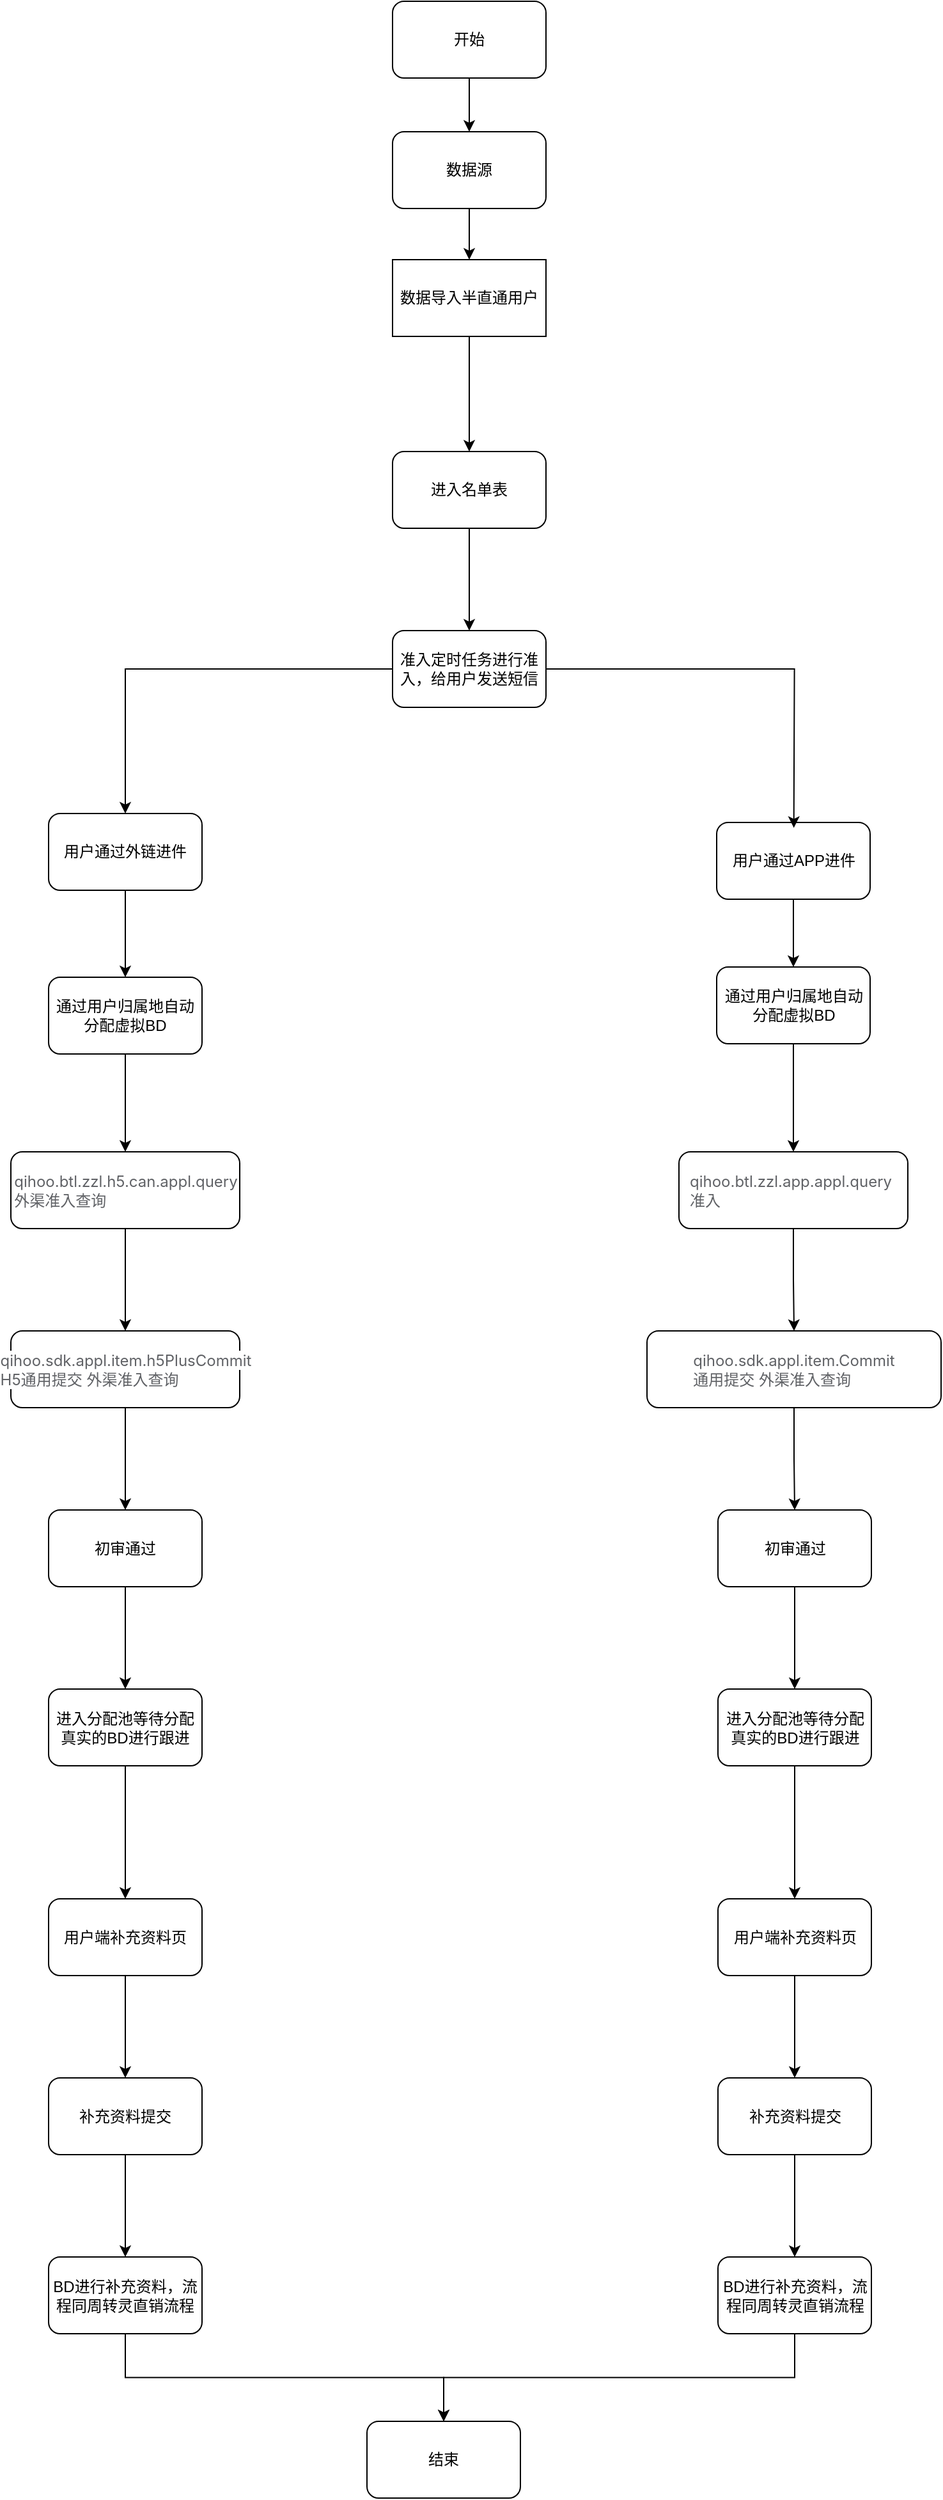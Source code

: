 <mxfile version="24.8.4">
  <diagram name="第 1 页" id="A0777vek0j0JSKXQK9_4">
    <mxGraphModel dx="1318" dy="2015" grid="1" gridSize="10" guides="1" tooltips="1" connect="1" arrows="1" fold="1" page="1" pageScale="1" pageWidth="827" pageHeight="1169" math="0" shadow="0">
      <root>
        <mxCell id="0" />
        <mxCell id="1" parent="0" />
        <mxCell id="Cu_a6kPjpPEJnt5boz2_-13" value="" style="edgeStyle=orthogonalEdgeStyle;rounded=0;orthogonalLoop=1;jettySize=auto;html=1;" parent="1" source="5QuEPFjCGACMdQFPJvil-15" target="Cu_a6kPjpPEJnt5boz2_-12" edge="1">
          <mxGeometry relative="1" as="geometry" />
        </mxCell>
        <mxCell id="5QuEPFjCGACMdQFPJvil-15" value="进入名单表" style="rounded=1;whiteSpace=wrap;html=1;" parent="1" vertex="1">
          <mxGeometry x="391" y="280" width="120" height="60" as="geometry" />
        </mxCell>
        <mxCell id="5QuEPFjCGACMdQFPJvil-21" value="" style="edgeStyle=orthogonalEdgeStyle;rounded=0;orthogonalLoop=1;jettySize=auto;html=1;" parent="1" source="5QuEPFjCGACMdQFPJvil-19" target="5QuEPFjCGACMdQFPJvil-20" edge="1">
          <mxGeometry relative="1" as="geometry" />
        </mxCell>
        <mxCell id="5QuEPFjCGACMdQFPJvil-19" value="通过用户归属地自动分配虚拟BD" style="rounded=1;whiteSpace=wrap;html=1;" parent="1" vertex="1">
          <mxGeometry x="122" y="691" width="120" height="60" as="geometry" />
        </mxCell>
        <mxCell id="Cu_a6kPjpPEJnt5boz2_-2" value="" style="edgeStyle=orthogonalEdgeStyle;rounded=0;orthogonalLoop=1;jettySize=auto;html=1;" parent="1" source="5QuEPFjCGACMdQFPJvil-20" target="Cu_a6kPjpPEJnt5boz2_-1" edge="1">
          <mxGeometry relative="1" as="geometry" />
        </mxCell>
        <mxCell id="5QuEPFjCGACMdQFPJvil-20" value="&lt;span style=&quot;color: rgb(96, 98, 102); font-family: -apple-system, BlinkMacSystemFont, &amp;quot;Segoe UI&amp;quot;, &amp;quot;PingFang SC&amp;quot;, &amp;quot;Hiragino Sans GB&amp;quot;, &amp;quot;Microsoft YaHei&amp;quot;, &amp;quot;Helvetica Neue&amp;quot;, Helvetica, Arial, sans-serif, &amp;quot;Apple Color Emoji&amp;quot;, &amp;quot;Segoe UI Emoji&amp;quot;, &amp;quot;Segoe UI Symbol&amp;quot;; text-align: left; white-space-collapse: preserve; background-color: rgb(255, 255, 255);&quot;&gt;qihoo.btl.zzl.h5.can.appl.query&lt;/span&gt;&lt;div style=&quot;text-align: left;&quot;&gt;&lt;font face=&quot;-apple-system, BlinkMacSystemFont, Segoe UI, PingFang SC, Hiragino Sans GB, Microsoft YaHei, Helvetica Neue, Helvetica, Arial, sans-serif, Apple Color Emoji, Segoe UI Emoji, Segoe UI Symbol&quot; color=&quot;#606266&quot;&gt;&lt;span style=&quot;white-space-collapse: preserve; background-color: rgb(255, 255, 255);&quot;&gt;外渠准入查询&lt;/span&gt;&lt;/font&gt;&lt;/div&gt;" style="whiteSpace=wrap;html=1;rounded=1;" parent="1" vertex="1">
          <mxGeometry x="92.5" y="827.5" width="179" height="60" as="geometry" />
        </mxCell>
        <mxCell id="Cu_a6kPjpPEJnt5boz2_-4" value="" style="edgeStyle=orthogonalEdgeStyle;rounded=0;orthogonalLoop=1;jettySize=auto;html=1;" parent="1" source="Cu_a6kPjpPEJnt5boz2_-1" target="Cu_a6kPjpPEJnt5boz2_-3" edge="1">
          <mxGeometry relative="1" as="geometry" />
        </mxCell>
        <mxCell id="Cu_a6kPjpPEJnt5boz2_-1" value="&lt;div style=&quot;text-align: left;&quot;&gt;&lt;span style=&quot;color: rgb(96, 98, 102); font-family: -apple-system, BlinkMacSystemFont, &amp;quot;Segoe UI&amp;quot;, &amp;quot;PingFang SC&amp;quot;, &amp;quot;Hiragino Sans GB&amp;quot;, &amp;quot;Microsoft YaHei&amp;quot;, &amp;quot;Helvetica Neue&amp;quot;, Helvetica, Arial, sans-serif, &amp;quot;Apple Color Emoji&amp;quot;, &amp;quot;Segoe UI Emoji&amp;quot;, &amp;quot;Segoe UI Symbol&amp;quot;; white-space-collapse: preserve; background-color: rgb(255, 255, 255);&quot;&gt;qihoo.sdk.appl.item.h5PlusCommit&lt;/span&gt;&lt;/div&gt;&lt;div style=&quot;text-align: left;&quot;&gt;&lt;font face=&quot;-apple-system, BlinkMacSystemFont, Segoe UI, PingFang SC, Hiragino Sans GB, Microsoft YaHei, Helvetica Neue, Helvetica, Arial, sans-serif, Apple Color Emoji, Segoe UI Emoji, Segoe UI Symbol&quot; color=&quot;#606266&quot;&gt;&lt;span style=&quot;white-space-collapse: preserve; background-color: rgb(255, 255, 255);&quot;&gt;&lt;font class=&quot;__Cici__translate__ __Cici_translate_similar_text_content__&quot;&gt;H5通用提交 &lt;font style=&quot;display: inline-block;&quot; class=&quot;__Cici_translate_translated_inject_node__&quot;&gt;&lt;span&gt;外渠准入查询&lt;/span&gt;&lt;/font&gt;&lt;/font&gt;&lt;/span&gt;&lt;/font&gt;&lt;/div&gt;" style="whiteSpace=wrap;html=1;rounded=1;" parent="1" vertex="1">
          <mxGeometry x="92.5" y="967.5" width="179" height="60" as="geometry" />
        </mxCell>
        <mxCell id="_-oeb8FpZkZA4vL1cEHh-2" value="" style="edgeStyle=orthogonalEdgeStyle;rounded=0;orthogonalLoop=1;jettySize=auto;html=1;" edge="1" parent="1" source="Cu_a6kPjpPEJnt5boz2_-3" target="_-oeb8FpZkZA4vL1cEHh-1">
          <mxGeometry relative="1" as="geometry" />
        </mxCell>
        <mxCell id="Cu_a6kPjpPEJnt5boz2_-3" value="初审通过" style="whiteSpace=wrap;html=1;rounded=1;" parent="1" vertex="1">
          <mxGeometry x="122" y="1107.5" width="120" height="60" as="geometry" />
        </mxCell>
        <mxCell id="Cu_a6kPjpPEJnt5boz2_-8" value="" style="edgeStyle=orthogonalEdgeStyle;rounded=0;orthogonalLoop=1;jettySize=auto;html=1;" parent="1" source="Cu_a6kPjpPEJnt5boz2_-5" target="Cu_a6kPjpPEJnt5boz2_-7" edge="1">
          <mxGeometry relative="1" as="geometry" />
        </mxCell>
        <mxCell id="Cu_a6kPjpPEJnt5boz2_-5" value="用户端补充资料页" style="whiteSpace=wrap;html=1;rounded=1;" parent="1" vertex="1">
          <mxGeometry x="122" y="1411.5" width="120" height="60" as="geometry" />
        </mxCell>
        <mxCell id="_-oeb8FpZkZA4vL1cEHh-10" value="" style="edgeStyle=orthogonalEdgeStyle;rounded=0;orthogonalLoop=1;jettySize=auto;html=1;" edge="1" parent="1" source="Cu_a6kPjpPEJnt5boz2_-7" target="_-oeb8FpZkZA4vL1cEHh-9">
          <mxGeometry relative="1" as="geometry" />
        </mxCell>
        <mxCell id="Cu_a6kPjpPEJnt5boz2_-7" value="补充资料提交" style="whiteSpace=wrap;html=1;rounded=1;" parent="1" vertex="1">
          <mxGeometry x="122" y="1551.5" width="120" height="60" as="geometry" />
        </mxCell>
        <mxCell id="Cu_a6kPjpPEJnt5boz2_-16" value="" style="edgeStyle=orthogonalEdgeStyle;rounded=0;orthogonalLoop=1;jettySize=auto;html=1;" parent="1" source="Cu_a6kPjpPEJnt5boz2_-12" target="Cu_a6kPjpPEJnt5boz2_-15" edge="1">
          <mxGeometry relative="1" as="geometry" />
        </mxCell>
        <mxCell id="Cu_a6kPjpPEJnt5boz2_-12" value="准入定时任务进行准入，给用户发送短信" style="whiteSpace=wrap;html=1;rounded=1;" parent="1" vertex="1">
          <mxGeometry x="391" y="420" width="120" height="60" as="geometry" />
        </mxCell>
        <mxCell id="Cu_a6kPjpPEJnt5boz2_-24" style="edgeStyle=orthogonalEdgeStyle;rounded=0;orthogonalLoop=1;jettySize=auto;html=1;exitX=0.5;exitY=1;exitDx=0;exitDy=0;entryX=0.5;entryY=0;entryDx=0;entryDy=0;" parent="1" source="Cu_a6kPjpPEJnt5boz2_-15" target="5QuEPFjCGACMdQFPJvil-19" edge="1">
          <mxGeometry relative="1" as="geometry" />
        </mxCell>
        <mxCell id="Cu_a6kPjpPEJnt5boz2_-15" value="用户通过外链进件" style="whiteSpace=wrap;html=1;rounded=1;" parent="1" vertex="1">
          <mxGeometry x="122" y="563" width="120" height="60" as="geometry" />
        </mxCell>
        <mxCell id="Cu_a6kPjpPEJnt5boz2_-20" style="edgeStyle=orthogonalEdgeStyle;rounded=0;orthogonalLoop=1;jettySize=auto;html=1;exitX=0.5;exitY=1;exitDx=0;exitDy=0;entryX=0.5;entryY=0;entryDx=0;entryDy=0;" parent="1" source="Cu_a6kPjpPEJnt5boz2_-19" target="5QuEPFjCGACMdQFPJvil-15" edge="1">
          <mxGeometry relative="1" as="geometry" />
        </mxCell>
        <mxCell id="Cu_a6kPjpPEJnt5boz2_-19" value="数据导入半直通用户" style="rounded=0;whiteSpace=wrap;html=1;" parent="1" vertex="1">
          <mxGeometry x="391" y="130" width="120" height="60" as="geometry" />
        </mxCell>
        <mxCell id="Cu_a6kPjpPEJnt5boz2_-28" value="" style="edgeStyle=orthogonalEdgeStyle;rounded=0;orthogonalLoop=1;jettySize=auto;html=1;" parent="1" source="Cu_a6kPjpPEJnt5boz2_-25" target="Cu_a6kPjpPEJnt5boz2_-27" edge="1">
          <mxGeometry relative="1" as="geometry" />
        </mxCell>
        <mxCell id="Cu_a6kPjpPEJnt5boz2_-25" value="开始" style="rounded=1;whiteSpace=wrap;html=1;" parent="1" vertex="1">
          <mxGeometry x="391" y="-72" width="120" height="60" as="geometry" />
        </mxCell>
        <mxCell id="Cu_a6kPjpPEJnt5boz2_-29" style="edgeStyle=orthogonalEdgeStyle;rounded=0;orthogonalLoop=1;jettySize=auto;html=1;exitX=0.5;exitY=1;exitDx=0;exitDy=0;entryX=0.5;entryY=0;entryDx=0;entryDy=0;" parent="1" source="Cu_a6kPjpPEJnt5boz2_-27" target="Cu_a6kPjpPEJnt5boz2_-19" edge="1">
          <mxGeometry relative="1" as="geometry" />
        </mxCell>
        <mxCell id="Cu_a6kPjpPEJnt5boz2_-27" value="数据源" style="whiteSpace=wrap;html=1;rounded=1;" parent="1" vertex="1">
          <mxGeometry x="391" y="30" width="120" height="60" as="geometry" />
        </mxCell>
        <mxCell id="5MQgcMq0XkbjuDPrcWQI-2" style="edgeStyle=orthogonalEdgeStyle;rounded=0;orthogonalLoop=1;jettySize=auto;html=1;exitX=0.5;exitY=1;exitDx=0;exitDy=0;entryX=0.5;entryY=0;entryDx=0;entryDy=0;" parent="1" source="Cu_a6kPjpPEJnt5boz2_-32" target="5MQgcMq0XkbjuDPrcWQI-1" edge="1">
          <mxGeometry relative="1" as="geometry" />
        </mxCell>
        <mxCell id="Cu_a6kPjpPEJnt5boz2_-32" value="用户通过APP进件" style="whiteSpace=wrap;html=1;rounded=1;" parent="1" vertex="1">
          <mxGeometry x="644.5" y="570" width="120" height="60" as="geometry" />
        </mxCell>
        <mxCell id="Cu_a6kPjpPEJnt5boz2_-43" style="edgeStyle=orthogonalEdgeStyle;rounded=0;orthogonalLoop=1;jettySize=auto;html=1;exitX=0.5;exitY=1;exitDx=0;exitDy=0;" parent="1" source="Cu_a6kPjpPEJnt5boz2_-33" target="Cu_a6kPjpPEJnt5boz2_-37" edge="1">
          <mxGeometry relative="1" as="geometry" />
        </mxCell>
        <mxCell id="Cu_a6kPjpPEJnt5boz2_-33" value="&lt;div style=&quot;text-align: left;&quot;&gt;&lt;font face=&quot;-apple-system, BlinkMacSystemFont, Segoe UI, PingFang SC, Hiragino Sans GB, Microsoft YaHei, Helvetica Neue, Helvetica, Arial, sans-serif, Apple Color Emoji, Segoe UI Emoji, Segoe UI Symbol&quot; color=&quot;#606266&quot;&gt;&lt;span style=&quot;background-color: rgb(255, 255, 255);&quot;&gt;&lt;span style=&quot;white-space-collapse: preserve;&quot;&gt;qihoo.btl.zzl.app.appl.query&#x9;&lt;/span&gt;&lt;/span&gt;&lt;/font&gt;&lt;/div&gt;&lt;div style=&quot;text-align: left;&quot;&gt;&lt;font face=&quot;-apple-system, BlinkMacSystemFont, Segoe UI, PingFang SC, Hiragino Sans GB, Microsoft YaHei, Helvetica Neue, Helvetica, Arial, sans-serif, Apple Color Emoji, Segoe UI Emoji, Segoe UI Symbol&quot; color=&quot;#606266&quot;&gt;&lt;span style=&quot;background-color: rgb(255, 255, 255);&quot;&gt;&lt;span style=&quot;white-space-collapse: preserve;&quot;&gt;准入&lt;/span&gt;&lt;/span&gt;&lt;/font&gt;&lt;/div&gt;" style="whiteSpace=wrap;html=1;rounded=1;" parent="1" vertex="1">
          <mxGeometry x="615" y="827.5" width="179" height="60" as="geometry" />
        </mxCell>
        <mxCell id="Cu_a6kPjpPEJnt5boz2_-36" value="" style="edgeStyle=orthogonalEdgeStyle;rounded=0;orthogonalLoop=1;jettySize=auto;html=1;" parent="1" source="Cu_a6kPjpPEJnt5boz2_-37" target="Cu_a6kPjpPEJnt5boz2_-39" edge="1">
          <mxGeometry relative="1" as="geometry" />
        </mxCell>
        <mxCell id="Cu_a6kPjpPEJnt5boz2_-37" value="&lt;div style=&quot;text-align: left;&quot;&gt;&lt;span style=&quot;color: rgb(96, 98, 102); font-family: -apple-system, BlinkMacSystemFont, &amp;quot;Segoe UI&amp;quot;, &amp;quot;PingFang SC&amp;quot;, &amp;quot;Hiragino Sans GB&amp;quot;, &amp;quot;Microsoft YaHei&amp;quot;, &amp;quot;Helvetica Neue&amp;quot;, Helvetica, Arial, sans-serif, &amp;quot;Apple Color Emoji&amp;quot;, &amp;quot;Segoe UI Emoji&amp;quot;, &amp;quot;Segoe UI Symbol&amp;quot;; white-space-collapse: preserve; background-color: rgb(255, 255, 255);&quot;&gt;qihoo.sdk.appl.item.&lt;/span&gt;&lt;span style=&quot;background-color: rgb(255, 255, 255); color: rgb(96, 98, 102); font-family: -apple-system, BlinkMacSystemFont, &amp;quot;Segoe UI&amp;quot;, &amp;quot;PingFang SC&amp;quot;, &amp;quot;Hiragino Sans GB&amp;quot;, &amp;quot;Microsoft YaHei&amp;quot;, &amp;quot;Helvetica Neue&amp;quot;, Helvetica, Arial, sans-serif, &amp;quot;Apple Color Emoji&amp;quot;, &amp;quot;Segoe UI Emoji&amp;quot;, &amp;quot;Segoe UI Symbol&amp;quot;; white-space-collapse: preserve;&quot;&gt;Commit&lt;/span&gt;&lt;/div&gt;&lt;div style=&quot;text-align: left;&quot;&gt;&lt;font face=&quot;-apple-system, BlinkMacSystemFont, Segoe UI, PingFang SC, Hiragino Sans GB, Microsoft YaHei, Helvetica Neue, Helvetica, Arial, sans-serif, Apple Color Emoji, Segoe UI Emoji, Segoe UI Symbol&quot; color=&quot;#606266&quot;&gt;&lt;span style=&quot;white-space-collapse: preserve; background-color: rgb(255, 255, 255);&quot;&gt;&lt;font class=&quot;__Cici__translate__ __Cici_translate_similar_text_content__&quot;&gt;通用提交 &lt;font style=&quot;display: inline-block;&quot; class=&quot;__Cici_translate_translated_inject_node__&quot;&gt;&lt;span&gt;外渠准入查询&lt;/span&gt;&lt;/font&gt;&lt;/font&gt;&lt;/span&gt;&lt;/font&gt;&lt;/div&gt;" style="whiteSpace=wrap;html=1;rounded=1;" parent="1" vertex="1">
          <mxGeometry x="590" y="967.5" width="230" height="60" as="geometry" />
        </mxCell>
        <mxCell id="_-oeb8FpZkZA4vL1cEHh-6" value="" style="edgeStyle=orthogonalEdgeStyle;rounded=0;orthogonalLoop=1;jettySize=auto;html=1;" edge="1" parent="1" source="Cu_a6kPjpPEJnt5boz2_-39" target="_-oeb8FpZkZA4vL1cEHh-5">
          <mxGeometry relative="1" as="geometry" />
        </mxCell>
        <mxCell id="Cu_a6kPjpPEJnt5boz2_-39" value="初审通过" style="whiteSpace=wrap;html=1;rounded=1;" parent="1" vertex="1">
          <mxGeometry x="645.5" y="1107.5" width="120" height="60" as="geometry" />
        </mxCell>
        <mxCell id="Cu_a6kPjpPEJnt5boz2_-40" value="" style="edgeStyle=orthogonalEdgeStyle;rounded=0;orthogonalLoop=1;jettySize=auto;html=1;" parent="1" source="Cu_a6kPjpPEJnt5boz2_-41" target="Cu_a6kPjpPEJnt5boz2_-42" edge="1">
          <mxGeometry relative="1" as="geometry" />
        </mxCell>
        <mxCell id="Cu_a6kPjpPEJnt5boz2_-41" value="用户端补充资料页" style="whiteSpace=wrap;html=1;rounded=1;" parent="1" vertex="1">
          <mxGeometry x="645.5" y="1411.5" width="120" height="60" as="geometry" />
        </mxCell>
        <mxCell id="_-oeb8FpZkZA4vL1cEHh-12" value="" style="edgeStyle=orthogonalEdgeStyle;rounded=0;orthogonalLoop=1;jettySize=auto;html=1;" edge="1" parent="1" source="Cu_a6kPjpPEJnt5boz2_-42" target="_-oeb8FpZkZA4vL1cEHh-11">
          <mxGeometry relative="1" as="geometry" />
        </mxCell>
        <mxCell id="Cu_a6kPjpPEJnt5boz2_-42" value="补充资料提交" style="whiteSpace=wrap;html=1;rounded=1;" parent="1" vertex="1">
          <mxGeometry x="645.5" y="1551.5" width="120" height="60" as="geometry" />
        </mxCell>
        <mxCell id="Cu_a6kPjpPEJnt5boz2_-44" style="edgeStyle=orthogonalEdgeStyle;rounded=0;orthogonalLoop=1;jettySize=auto;html=1;exitX=1;exitY=0.5;exitDx=0;exitDy=0;entryX=0.411;entryY=0.07;entryDx=0;entryDy=0;entryPerimeter=0;" parent="1" source="Cu_a6kPjpPEJnt5boz2_-12" edge="1">
          <mxGeometry relative="1" as="geometry">
            <mxPoint x="522" y="450" as="sourcePoint" />
            <mxPoint x="704.82" y="574.2" as="targetPoint" />
          </mxGeometry>
        </mxCell>
        <mxCell id="5MQgcMq0XkbjuDPrcWQI-3" style="edgeStyle=orthogonalEdgeStyle;rounded=0;orthogonalLoop=1;jettySize=auto;html=1;exitX=0.5;exitY=1;exitDx=0;exitDy=0;entryX=0.5;entryY=0;entryDx=0;entryDy=0;" parent="1" source="5MQgcMq0XkbjuDPrcWQI-1" target="Cu_a6kPjpPEJnt5boz2_-33" edge="1">
          <mxGeometry relative="1" as="geometry" />
        </mxCell>
        <mxCell id="5MQgcMq0XkbjuDPrcWQI-1" value="通过用户归属地自动分配虚拟BD" style="rounded=1;whiteSpace=wrap;html=1;" parent="1" vertex="1">
          <mxGeometry x="644.5" y="683" width="120" height="60" as="geometry" />
        </mxCell>
        <mxCell id="_-oeb8FpZkZA4vL1cEHh-7" style="edgeStyle=orthogonalEdgeStyle;rounded=0;orthogonalLoop=1;jettySize=auto;html=1;exitX=0.5;exitY=1;exitDx=0;exitDy=0;" edge="1" parent="1" source="_-oeb8FpZkZA4vL1cEHh-1" target="Cu_a6kPjpPEJnt5boz2_-5">
          <mxGeometry relative="1" as="geometry" />
        </mxCell>
        <mxCell id="_-oeb8FpZkZA4vL1cEHh-1" value="进入分配池等待分配真实的BD进行跟进" style="whiteSpace=wrap;html=1;rounded=1;" vertex="1" parent="1">
          <mxGeometry x="122" y="1247.5" width="120" height="60" as="geometry" />
        </mxCell>
        <mxCell id="_-oeb8FpZkZA4vL1cEHh-8" style="edgeStyle=orthogonalEdgeStyle;rounded=0;orthogonalLoop=1;jettySize=auto;html=1;exitX=0.5;exitY=1;exitDx=0;exitDy=0;" edge="1" parent="1" source="_-oeb8FpZkZA4vL1cEHh-5" target="Cu_a6kPjpPEJnt5boz2_-41">
          <mxGeometry relative="1" as="geometry" />
        </mxCell>
        <mxCell id="_-oeb8FpZkZA4vL1cEHh-5" value="进入分配池等待分配真实的BD进行跟进" style="whiteSpace=wrap;html=1;rounded=1;" vertex="1" parent="1">
          <mxGeometry x="645.5" y="1247.5" width="120" height="60" as="geometry" />
        </mxCell>
        <mxCell id="_-oeb8FpZkZA4vL1cEHh-16" style="edgeStyle=orthogonalEdgeStyle;rounded=0;orthogonalLoop=1;jettySize=auto;html=1;exitX=0.5;exitY=1;exitDx=0;exitDy=0;entryX=0.5;entryY=0;entryDx=0;entryDy=0;" edge="1" parent="1" source="_-oeb8FpZkZA4vL1cEHh-9" target="_-oeb8FpZkZA4vL1cEHh-13">
          <mxGeometry relative="1" as="geometry" />
        </mxCell>
        <mxCell id="_-oeb8FpZkZA4vL1cEHh-9" value="BD进行补充资料，流程同周转灵直销流程" style="whiteSpace=wrap;html=1;rounded=1;" vertex="1" parent="1">
          <mxGeometry x="122" y="1691.5" width="120" height="60" as="geometry" />
        </mxCell>
        <mxCell id="_-oeb8FpZkZA4vL1cEHh-15" style="edgeStyle=orthogonalEdgeStyle;rounded=0;orthogonalLoop=1;jettySize=auto;html=1;exitX=0.5;exitY=1;exitDx=0;exitDy=0;entryX=0.5;entryY=0;entryDx=0;entryDy=0;" edge="1" parent="1" source="_-oeb8FpZkZA4vL1cEHh-11" target="_-oeb8FpZkZA4vL1cEHh-13">
          <mxGeometry relative="1" as="geometry" />
        </mxCell>
        <mxCell id="_-oeb8FpZkZA4vL1cEHh-11" value="BD进行补充资料，流程同周转灵直销流程" style="whiteSpace=wrap;html=1;rounded=1;" vertex="1" parent="1">
          <mxGeometry x="645.5" y="1691.5" width="120" height="60" as="geometry" />
        </mxCell>
        <mxCell id="_-oeb8FpZkZA4vL1cEHh-13" value="结束" style="whiteSpace=wrap;html=1;rounded=1;" vertex="1" parent="1">
          <mxGeometry x="371" y="1820" width="120" height="60" as="geometry" />
        </mxCell>
      </root>
    </mxGraphModel>
  </diagram>
</mxfile>
